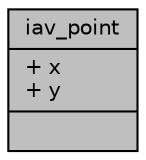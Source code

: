 digraph "iav_point"
{
 // INTERACTIVE_SVG=YES
 // LATEX_PDF_SIZE
  bgcolor="transparent";
  edge [fontname="Helvetica",fontsize="10",labelfontname="Helvetica",labelfontsize="10"];
  node [fontname="Helvetica",fontsize="10",shape=record];
  Node1 [label="{iav_point\n|+ x\l+ y\l|}",height=0.2,width=0.4,color="black", fillcolor="grey75", style="filled", fontcolor="black",tooltip="IAV point."];
}

